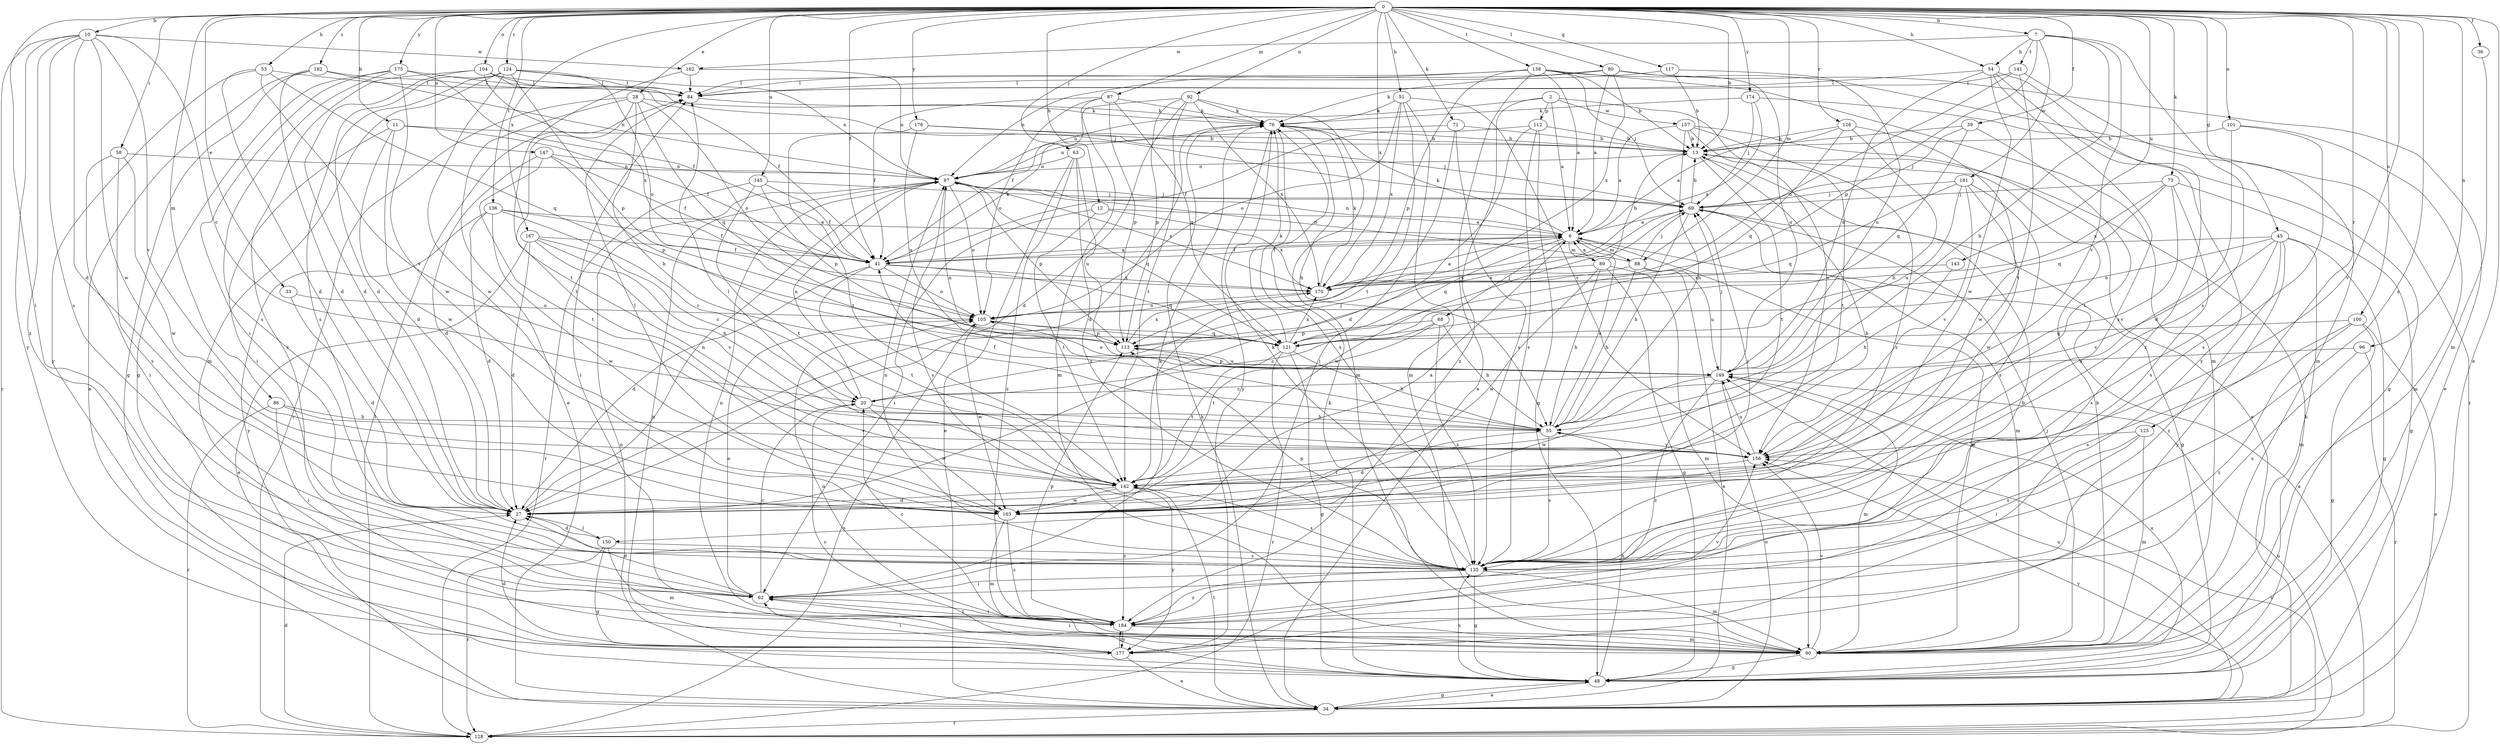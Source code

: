 strict digraph  {
0;
2;
6;
7;
10;
11;
12;
13;
20;
27;
28;
33;
34;
36;
39;
41;
45;
48;
51;
53;
54;
55;
58;
62;
63;
68;
69;
71;
73;
76;
80;
84;
86;
87;
88;
89;
90;
92;
96;
97;
100;
101;
104;
105;
112;
113;
117;
121;
124;
125;
126;
128;
135;
136;
138;
141;
142;
143;
145;
147;
149;
150;
156;
157;
161;
162;
163;
167;
170;
174;
175;
176;
177;
182;
184;
0 -> 7  [label=b];
0 -> 10  [label=b];
0 -> 11  [label=b];
0 -> 12  [label=b];
0 -> 13  [label=b];
0 -> 28  [label=e];
0 -> 33  [label=e];
0 -> 34  [label=e];
0 -> 36  [label=f];
0 -> 39  [label=f];
0 -> 41  [label=f];
0 -> 45  [label=g];
0 -> 51  [label=h];
0 -> 53  [label=h];
0 -> 54  [label=h];
0 -> 58  [label=i];
0 -> 62  [label=i];
0 -> 63  [label=j];
0 -> 71  [label=k];
0 -> 73  [label=k];
0 -> 80  [label=l];
0 -> 86  [label=m];
0 -> 87  [label=m];
0 -> 88  [label=m];
0 -> 92  [label=n];
0 -> 96  [label=n];
0 -> 100  [label=o];
0 -> 101  [label=o];
0 -> 104  [label=o];
0 -> 117  [label=q];
0 -> 124  [label=r];
0 -> 125  [label=r];
0 -> 126  [label=r];
0 -> 135  [label=s];
0 -> 136  [label=t];
0 -> 138  [label=t];
0 -> 143  [label=u];
0 -> 145  [label=u];
0 -> 147  [label=u];
0 -> 150  [label=v];
0 -> 167  [label=x];
0 -> 170  [label=x];
0 -> 174  [label=y];
0 -> 175  [label=y];
0 -> 176  [label=y];
0 -> 182  [label=z];
2 -> 6  [label=a];
2 -> 97  [label=n];
2 -> 112  [label=p];
2 -> 156  [label=v];
2 -> 157  [label=w];
2 -> 184  [label=z];
6 -> 41  [label=f];
6 -> 68  [label=j];
6 -> 76  [label=k];
6 -> 88  [label=m];
6 -> 89  [label=m];
6 -> 90  [label=m];
6 -> 97  [label=n];
6 -> 121  [label=q];
7 -> 54  [label=h];
7 -> 55  [label=h];
7 -> 113  [label=p];
7 -> 135  [label=s];
7 -> 141  [label=t];
7 -> 156  [label=v];
7 -> 161  [label=w];
7 -> 162  [label=w];
10 -> 20  [label=c];
10 -> 27  [label=d];
10 -> 128  [label=r];
10 -> 135  [label=s];
10 -> 156  [label=v];
10 -> 162  [label=w];
10 -> 163  [label=w];
10 -> 177  [label=y];
10 -> 184  [label=z];
11 -> 13  [label=b];
11 -> 27  [label=d];
11 -> 41  [label=f];
11 -> 62  [label=i];
11 -> 163  [label=w];
12 -> 6  [label=a];
12 -> 62  [label=i];
12 -> 142  [label=t];
12 -> 170  [label=x];
13 -> 97  [label=n];
13 -> 142  [label=t];
20 -> 55  [label=h];
20 -> 69  [label=j];
20 -> 97  [label=n];
20 -> 163  [label=w];
27 -> 13  [label=b];
27 -> 97  [label=n];
27 -> 150  [label=l];
28 -> 34  [label=e];
28 -> 55  [label=h];
28 -> 76  [label=k];
28 -> 105  [label=o];
28 -> 121  [label=q];
28 -> 128  [label=r];
28 -> 142  [label=t];
33 -> 27  [label=d];
33 -> 105  [label=o];
34 -> 48  [label=g];
34 -> 76  [label=k];
34 -> 97  [label=n];
34 -> 128  [label=r];
34 -> 142  [label=t];
34 -> 149  [label=u];
34 -> 156  [label=v];
36 -> 90  [label=m];
39 -> 13  [label=b];
39 -> 69  [label=j];
39 -> 121  [label=q];
39 -> 142  [label=t];
41 -> 6  [label=a];
41 -> 27  [label=d];
41 -> 76  [label=k];
41 -> 105  [label=o];
41 -> 121  [label=q];
41 -> 142  [label=t];
41 -> 170  [label=x];
45 -> 41  [label=f];
45 -> 48  [label=g];
45 -> 90  [label=m];
45 -> 105  [label=o];
45 -> 135  [label=s];
45 -> 156  [label=v];
45 -> 177  [label=y];
45 -> 184  [label=z];
48 -> 13  [label=b];
48 -> 20  [label=c];
48 -> 34  [label=e];
48 -> 55  [label=h];
48 -> 76  [label=k];
48 -> 135  [label=s];
48 -> 149  [label=u];
51 -> 76  [label=k];
51 -> 90  [label=m];
51 -> 105  [label=o];
51 -> 142  [label=t];
51 -> 156  [label=v];
51 -> 170  [label=x];
53 -> 27  [label=d];
53 -> 84  [label=l];
53 -> 121  [label=q];
53 -> 156  [label=v];
53 -> 177  [label=y];
54 -> 84  [label=l];
54 -> 135  [label=s];
54 -> 149  [label=u];
54 -> 163  [label=w];
54 -> 177  [label=y];
54 -> 184  [label=z];
55 -> 6  [label=a];
55 -> 27  [label=d];
55 -> 41  [label=f];
55 -> 135  [label=s];
55 -> 156  [label=v];
58 -> 62  [label=i];
58 -> 97  [label=n];
58 -> 135  [label=s];
58 -> 163  [label=w];
62 -> 20  [label=c];
62 -> 27  [label=d];
62 -> 76  [label=k];
62 -> 105  [label=o];
62 -> 184  [label=z];
63 -> 34  [label=e];
63 -> 97  [label=n];
63 -> 135  [label=s];
63 -> 149  [label=u];
63 -> 184  [label=z];
68 -> 20  [label=c];
68 -> 55  [label=h];
68 -> 113  [label=p];
68 -> 135  [label=s];
68 -> 142  [label=t];
69 -> 6  [label=a];
69 -> 13  [label=b];
69 -> 48  [label=g];
69 -> 55  [label=h];
69 -> 90  [label=m];
69 -> 163  [label=w];
71 -> 13  [label=b];
71 -> 62  [label=i];
71 -> 97  [label=n];
71 -> 135  [label=s];
73 -> 48  [label=g];
73 -> 69  [label=j];
73 -> 121  [label=q];
73 -> 135  [label=s];
73 -> 156  [label=v];
73 -> 170  [label=x];
76 -> 13  [label=b];
76 -> 27  [label=d];
76 -> 55  [label=h];
76 -> 135  [label=s];
76 -> 177  [label=y];
80 -> 6  [label=a];
80 -> 34  [label=e];
80 -> 76  [label=k];
80 -> 84  [label=l];
80 -> 149  [label=u];
80 -> 170  [label=x];
84 -> 76  [label=k];
86 -> 55  [label=h];
86 -> 62  [label=i];
86 -> 128  [label=r];
86 -> 156  [label=v];
87 -> 41  [label=f];
87 -> 76  [label=k];
87 -> 90  [label=m];
87 -> 105  [label=o];
87 -> 113  [label=p];
87 -> 121  [label=q];
88 -> 34  [label=e];
88 -> 55  [label=h];
88 -> 69  [label=j];
88 -> 97  [label=n];
88 -> 149  [label=u];
88 -> 170  [label=x];
89 -> 6  [label=a];
89 -> 13  [label=b];
89 -> 48  [label=g];
89 -> 55  [label=h];
89 -> 90  [label=m];
89 -> 163  [label=w];
89 -> 170  [label=x];
90 -> 13  [label=b];
90 -> 48  [label=g];
90 -> 62  [label=i];
90 -> 69  [label=j];
90 -> 84  [label=l];
90 -> 105  [label=o];
90 -> 156  [label=v];
92 -> 27  [label=d];
92 -> 41  [label=f];
92 -> 76  [label=k];
92 -> 90  [label=m];
92 -> 113  [label=p];
92 -> 142  [label=t];
92 -> 170  [label=x];
96 -> 128  [label=r];
96 -> 135  [label=s];
96 -> 149  [label=u];
97 -> 69  [label=j];
97 -> 105  [label=o];
97 -> 113  [label=p];
97 -> 121  [label=q];
97 -> 135  [label=s];
97 -> 170  [label=x];
100 -> 34  [label=e];
100 -> 48  [label=g];
100 -> 121  [label=q];
100 -> 135  [label=s];
100 -> 184  [label=z];
101 -> 13  [label=b];
101 -> 27  [label=d];
101 -> 90  [label=m];
101 -> 135  [label=s];
104 -> 27  [label=d];
104 -> 41  [label=f];
104 -> 69  [label=j];
104 -> 84  [label=l];
104 -> 170  [label=x];
104 -> 184  [label=z];
105 -> 113  [label=p];
105 -> 121  [label=q];
105 -> 163  [label=w];
112 -> 13  [label=b];
112 -> 27  [label=d];
112 -> 41  [label=f];
112 -> 48  [label=g];
112 -> 135  [label=s];
113 -> 149  [label=u];
113 -> 170  [label=x];
117 -> 13  [label=b];
117 -> 84  [label=l];
117 -> 149  [label=u];
121 -> 48  [label=g];
121 -> 55  [label=h];
121 -> 76  [label=k];
121 -> 128  [label=r];
121 -> 142  [label=t];
121 -> 170  [label=x];
124 -> 27  [label=d];
124 -> 84  [label=l];
124 -> 90  [label=m];
124 -> 97  [label=n];
124 -> 105  [label=o];
124 -> 113  [label=p];
124 -> 135  [label=s];
124 -> 163  [label=w];
125 -> 62  [label=i];
125 -> 90  [label=m];
125 -> 135  [label=s];
125 -> 156  [label=v];
126 -> 6  [label=a];
126 -> 13  [label=b];
126 -> 55  [label=h];
126 -> 121  [label=q];
126 -> 163  [label=w];
128 -> 6  [label=a];
128 -> 27  [label=d];
128 -> 84  [label=l];
128 -> 105  [label=o];
128 -> 149  [label=u];
128 -> 156  [label=v];
135 -> 48  [label=g];
135 -> 62  [label=i];
135 -> 76  [label=k];
135 -> 90  [label=m];
135 -> 97  [label=n];
135 -> 113  [label=p];
135 -> 184  [label=z];
136 -> 6  [label=a];
136 -> 20  [label=c];
136 -> 27  [label=d];
136 -> 41  [label=f];
136 -> 163  [label=w];
136 -> 177  [label=y];
138 -> 6  [label=a];
138 -> 13  [label=b];
138 -> 34  [label=e];
138 -> 69  [label=j];
138 -> 84  [label=l];
138 -> 90  [label=m];
138 -> 97  [label=n];
138 -> 113  [label=p];
138 -> 128  [label=r];
141 -> 84  [label=l];
141 -> 90  [label=m];
141 -> 105  [label=o];
141 -> 142  [label=t];
142 -> 27  [label=d];
142 -> 84  [label=l];
142 -> 135  [label=s];
142 -> 163  [label=w];
142 -> 177  [label=y];
142 -> 184  [label=z];
143 -> 55  [label=h];
143 -> 170  [label=x];
145 -> 41  [label=f];
145 -> 69  [label=j];
145 -> 113  [label=p];
145 -> 128  [label=r];
145 -> 142  [label=t];
147 -> 27  [label=d];
147 -> 41  [label=f];
147 -> 97  [label=n];
147 -> 113  [label=p];
147 -> 142  [label=t];
149 -> 20  [label=c];
149 -> 34  [label=e];
149 -> 69  [label=j];
149 -> 90  [label=m];
149 -> 97  [label=n];
149 -> 105  [label=o];
149 -> 113  [label=p];
149 -> 163  [label=w];
149 -> 184  [label=z];
150 -> 27  [label=d];
150 -> 48  [label=g];
150 -> 90  [label=m];
150 -> 128  [label=r];
150 -> 135  [label=s];
156 -> 142  [label=t];
156 -> 149  [label=u];
157 -> 6  [label=a];
157 -> 13  [label=b];
157 -> 34  [label=e];
157 -> 55  [label=h];
157 -> 135  [label=s];
157 -> 142  [label=t];
161 -> 69  [label=j];
161 -> 121  [label=q];
161 -> 135  [label=s];
161 -> 149  [label=u];
161 -> 156  [label=v];
161 -> 163  [label=w];
162 -> 84  [label=l];
162 -> 97  [label=n];
162 -> 142  [label=t];
163 -> 6  [label=a];
163 -> 69  [label=j];
163 -> 84  [label=l];
163 -> 90  [label=m];
163 -> 184  [label=z];
167 -> 20  [label=c];
167 -> 27  [label=d];
167 -> 34  [label=e];
167 -> 41  [label=f];
167 -> 55  [label=h];
167 -> 156  [label=v];
170 -> 6  [label=a];
170 -> 76  [label=k];
170 -> 105  [label=o];
174 -> 48  [label=g];
174 -> 69  [label=j];
174 -> 76  [label=k];
174 -> 170  [label=x];
175 -> 41  [label=f];
175 -> 48  [label=g];
175 -> 62  [label=i];
175 -> 84  [label=l];
175 -> 135  [label=s];
175 -> 163  [label=w];
176 -> 13  [label=b];
176 -> 69  [label=j];
176 -> 142  [label=t];
176 -> 149  [label=u];
177 -> 13  [label=b];
177 -> 27  [label=d];
177 -> 34  [label=e];
177 -> 62  [label=i];
177 -> 97  [label=n];
177 -> 184  [label=z];
182 -> 27  [label=d];
182 -> 34  [label=e];
182 -> 48  [label=g];
182 -> 84  [label=l];
182 -> 97  [label=n];
184 -> 20  [label=c];
184 -> 62  [label=i];
184 -> 90  [label=m];
184 -> 97  [label=n];
184 -> 113  [label=p];
184 -> 156  [label=v];
184 -> 177  [label=y];
}
